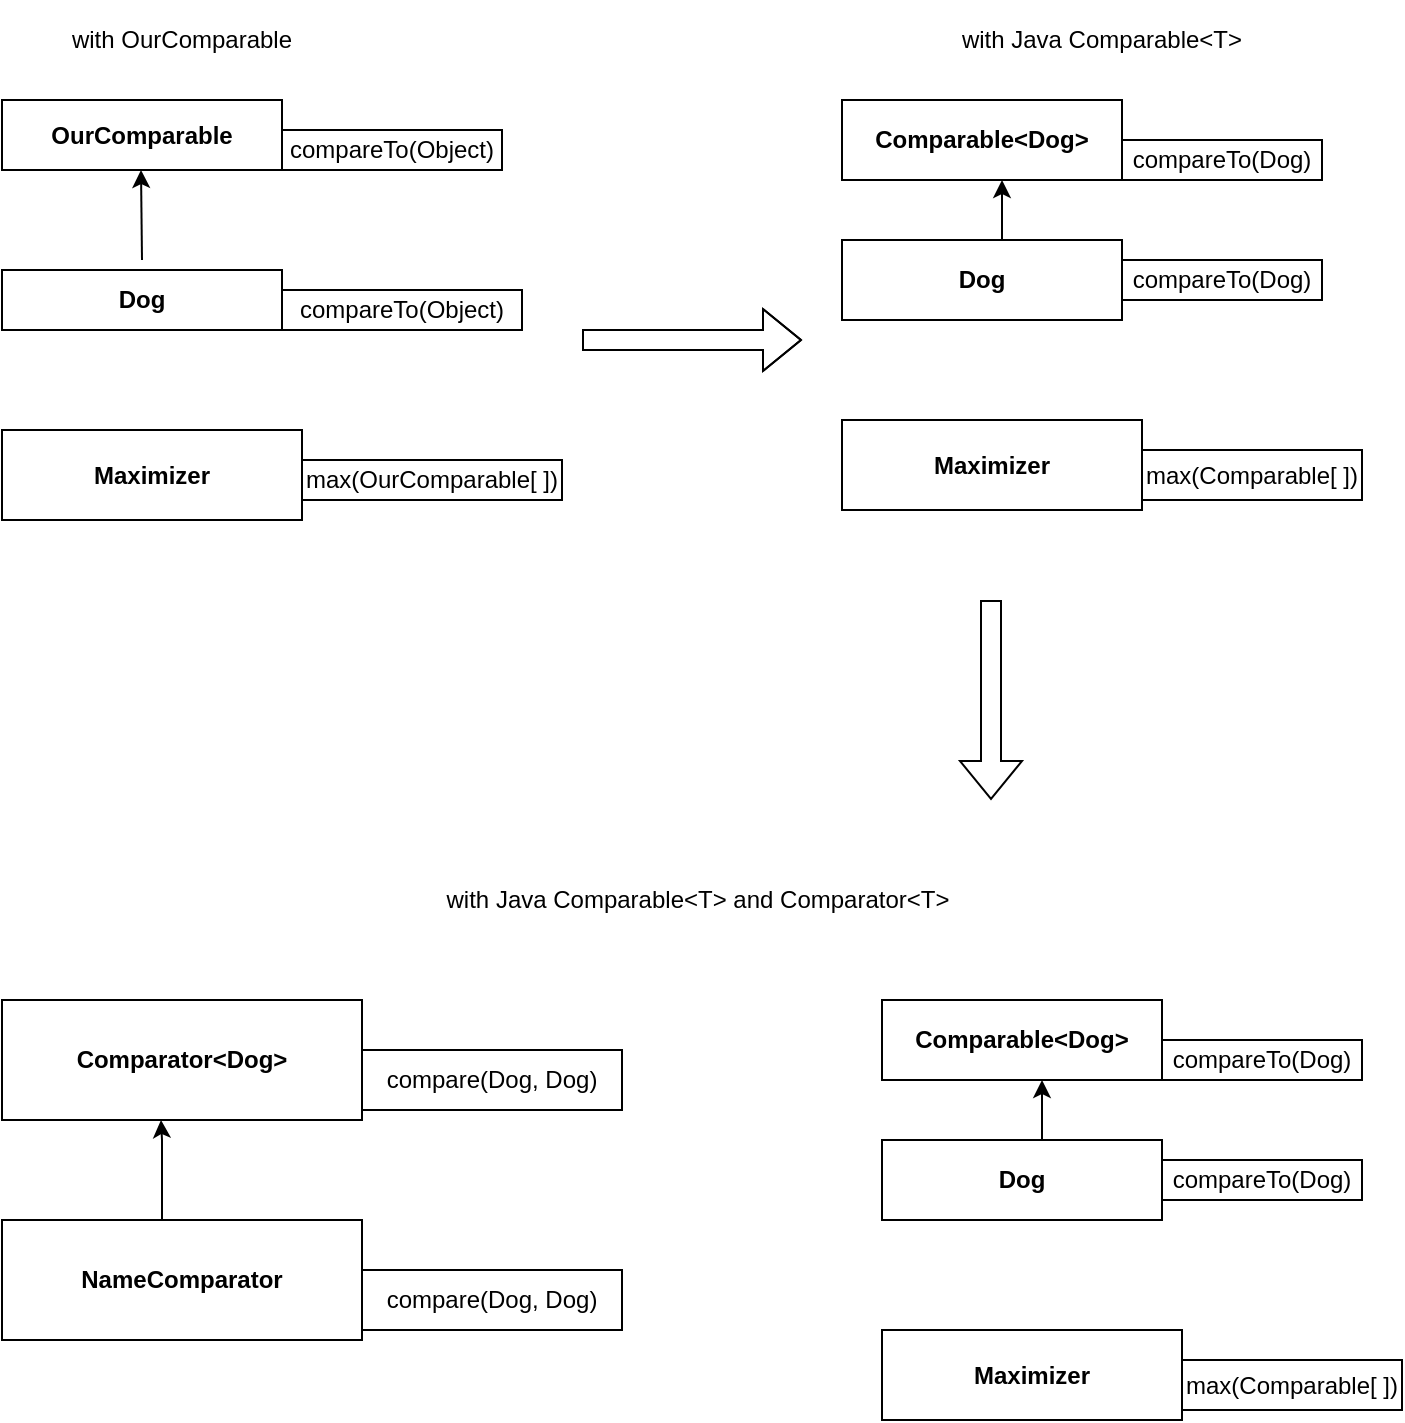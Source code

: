<mxfile version="17.1.3" type="github">
  <diagram id="C5RBs43oDa-KdzZeNtuy" name="Page-1">
    <mxGraphModel dx="1550" dy="856" grid="1" gridSize="10" guides="1" tooltips="1" connect="1" arrows="1" fold="1" page="1" pageScale="1" pageWidth="827" pageHeight="1169" math="0" shadow="0">
      <root>
        <mxCell id="WIyWlLk6GJQsqaUBKTNV-0" />
        <mxCell id="WIyWlLk6GJQsqaUBKTNV-1" parent="WIyWlLk6GJQsqaUBKTNV-0" />
        <mxCell id="xuw-7IgbEcyoNIdRHC2A-4" value="&lt;b&gt;OurComparable&lt;/b&gt;" style="rounded=0;whiteSpace=wrap;html=1;" parent="WIyWlLk6GJQsqaUBKTNV-1" vertex="1">
          <mxGeometry x="50" y="110" width="140" height="35" as="geometry" />
        </mxCell>
        <mxCell id="xuw-7IgbEcyoNIdRHC2A-5" value="&lt;span style=&quot;text-align: left&quot;&gt;compareTo(Object)&lt;/span&gt;" style="rounded=0;whiteSpace=wrap;html=1;" parent="WIyWlLk6GJQsqaUBKTNV-1" vertex="1">
          <mxGeometry x="190" y="125" width="110" height="20" as="geometry" />
        </mxCell>
        <mxCell id="xuw-7IgbEcyoNIdRHC2A-6" value="&lt;b&gt;Dog&lt;/b&gt;" style="rounded=0;whiteSpace=wrap;html=1;" parent="WIyWlLk6GJQsqaUBKTNV-1" vertex="1">
          <mxGeometry x="470" y="180" width="140" height="40" as="geometry" />
        </mxCell>
        <mxCell id="xuw-7IgbEcyoNIdRHC2A-7" value="&lt;span style=&quot;text-align: left&quot;&gt;compareTo(Dog)&lt;/span&gt;" style="rounded=0;whiteSpace=wrap;html=1;" parent="WIyWlLk6GJQsqaUBKTNV-1" vertex="1">
          <mxGeometry x="610" y="190" width="100" height="20" as="geometry" />
        </mxCell>
        <mxCell id="9hq599Uccc-IvX8OSh5c-0" value="&lt;b&gt;Comparable&amp;lt;Dog&amp;gt;&lt;/b&gt;" style="rounded=0;whiteSpace=wrap;html=1;" vertex="1" parent="WIyWlLk6GJQsqaUBKTNV-1">
          <mxGeometry x="470" y="110" width="140" height="40" as="geometry" />
        </mxCell>
        <mxCell id="9hq599Uccc-IvX8OSh5c-1" value="&lt;span style=&quot;text-align: left&quot;&gt;compareTo(Dog)&lt;/span&gt;" style="rounded=0;whiteSpace=wrap;html=1;" vertex="1" parent="WIyWlLk6GJQsqaUBKTNV-1">
          <mxGeometry x="610" y="130" width="100" height="20" as="geometry" />
        </mxCell>
        <mxCell id="9hq599Uccc-IvX8OSh5c-3" value="&lt;b&gt;Dog&lt;/b&gt;" style="rounded=0;whiteSpace=wrap;html=1;" vertex="1" parent="WIyWlLk6GJQsqaUBKTNV-1">
          <mxGeometry x="50" y="195" width="140" height="30" as="geometry" />
        </mxCell>
        <mxCell id="9hq599Uccc-IvX8OSh5c-4" value="&lt;span style=&quot;text-align: left&quot;&gt;compareTo(Object)&lt;/span&gt;" style="rounded=0;whiteSpace=wrap;html=1;" vertex="1" parent="WIyWlLk6GJQsqaUBKTNV-1">
          <mxGeometry x="190" y="205" width="120" height="20" as="geometry" />
        </mxCell>
        <mxCell id="9hq599Uccc-IvX8OSh5c-5" value="" style="endArrow=classic;html=1;rounded=0;" edge="1" parent="WIyWlLk6GJQsqaUBKTNV-1">
          <mxGeometry width="50" height="50" relative="1" as="geometry">
            <mxPoint x="120" y="190" as="sourcePoint" />
            <mxPoint x="119.5" y="145" as="targetPoint" />
            <Array as="points">
              <mxPoint x="119.5" y="190" />
            </Array>
          </mxGeometry>
        </mxCell>
        <mxCell id="9hq599Uccc-IvX8OSh5c-6" value="" style="shape=flexArrow;endArrow=classic;html=1;rounded=0;" edge="1" parent="WIyWlLk6GJQsqaUBKTNV-1">
          <mxGeometry width="50" height="50" relative="1" as="geometry">
            <mxPoint x="340" y="230" as="sourcePoint" />
            <mxPoint x="450" y="230" as="targetPoint" />
            <Array as="points">
              <mxPoint x="350" y="230" />
            </Array>
          </mxGeometry>
        </mxCell>
        <mxCell id="9hq599Uccc-IvX8OSh5c-7" value="with OurComparable" style="text;html=1;strokeColor=none;fillColor=none;align=center;verticalAlign=middle;whiteSpace=wrap;rounded=0;" vertex="1" parent="WIyWlLk6GJQsqaUBKTNV-1">
          <mxGeometry x="80" y="60" width="120" height="40" as="geometry" />
        </mxCell>
        <mxCell id="9hq599Uccc-IvX8OSh5c-8" value="with Java Comparable&amp;lt;T&amp;gt;" style="text;html=1;strokeColor=none;fillColor=none;align=center;verticalAlign=middle;whiteSpace=wrap;rounded=0;" vertex="1" parent="WIyWlLk6GJQsqaUBKTNV-1">
          <mxGeometry x="520" y="70" width="160" height="20" as="geometry" />
        </mxCell>
        <mxCell id="9hq599Uccc-IvX8OSh5c-9" value="" style="shape=flexArrow;endArrow=classic;html=1;rounded=0;" edge="1" parent="WIyWlLk6GJQsqaUBKTNV-1">
          <mxGeometry width="50" height="50" relative="1" as="geometry">
            <mxPoint x="544.5" y="360" as="sourcePoint" />
            <mxPoint x="544.5" y="460" as="targetPoint" />
          </mxGeometry>
        </mxCell>
        <mxCell id="9hq599Uccc-IvX8OSh5c-10" value="&lt;b&gt;Comparator&amp;lt;Dog&amp;gt;&lt;/b&gt;" style="rounded=0;whiteSpace=wrap;html=1;" vertex="1" parent="WIyWlLk6GJQsqaUBKTNV-1">
          <mxGeometry x="50" y="560" width="180" height="60" as="geometry" />
        </mxCell>
        <mxCell id="9hq599Uccc-IvX8OSh5c-11" value="&lt;span style=&quot;text-align: left&quot;&gt;compare(Dog, Dog)&lt;/span&gt;" style="rounded=0;whiteSpace=wrap;html=1;" vertex="1" parent="WIyWlLk6GJQsqaUBKTNV-1">
          <mxGeometry x="230" y="585" width="130" height="30" as="geometry" />
        </mxCell>
        <mxCell id="9hq599Uccc-IvX8OSh5c-12" value="&lt;b&gt;NameComparator&lt;/b&gt;" style="rounded=0;whiteSpace=wrap;html=1;" vertex="1" parent="WIyWlLk6GJQsqaUBKTNV-1">
          <mxGeometry x="50" y="670" width="180" height="60" as="geometry" />
        </mxCell>
        <mxCell id="9hq599Uccc-IvX8OSh5c-13" value="&lt;span style=&quot;text-align: left&quot;&gt;compare(Dog, Dog)&lt;/span&gt;" style="rounded=0;whiteSpace=wrap;html=1;" vertex="1" parent="WIyWlLk6GJQsqaUBKTNV-1">
          <mxGeometry x="230" y="695" width="130" height="30" as="geometry" />
        </mxCell>
        <mxCell id="9hq599Uccc-IvX8OSh5c-14" value="" style="endArrow=classic;html=1;rounded=0;" edge="1" parent="WIyWlLk6GJQsqaUBKTNV-1">
          <mxGeometry width="50" height="50" relative="1" as="geometry">
            <mxPoint x="130" y="670" as="sourcePoint" />
            <mxPoint x="129.5" y="620" as="targetPoint" />
            <Array as="points">
              <mxPoint x="130" y="630" />
            </Array>
          </mxGeometry>
        </mxCell>
        <mxCell id="9hq599Uccc-IvX8OSh5c-17" value="" style="endArrow=classic;html=1;rounded=0;" edge="1" parent="WIyWlLk6GJQsqaUBKTNV-1">
          <mxGeometry width="50" height="50" relative="1" as="geometry">
            <mxPoint x="550" y="180" as="sourcePoint" />
            <mxPoint x="550" y="150" as="targetPoint" />
          </mxGeometry>
        </mxCell>
        <mxCell id="9hq599Uccc-IvX8OSh5c-18" value="&lt;b&gt;Maximizer&lt;/b&gt;" style="rounded=0;whiteSpace=wrap;html=1;" vertex="1" parent="WIyWlLk6GJQsqaUBKTNV-1">
          <mxGeometry x="470" y="270" width="150" height="45" as="geometry" />
        </mxCell>
        <mxCell id="9hq599Uccc-IvX8OSh5c-19" value="&lt;span style=&quot;text-align: left&quot;&gt;max(Comparable[ ])&lt;/span&gt;" style="rounded=0;whiteSpace=wrap;html=1;" vertex="1" parent="WIyWlLk6GJQsqaUBKTNV-1">
          <mxGeometry x="620" y="285" width="110" height="25" as="geometry" />
        </mxCell>
        <mxCell id="9hq599Uccc-IvX8OSh5c-20" value="&lt;b&gt;Maximizer&lt;/b&gt;" style="rounded=0;whiteSpace=wrap;html=1;" vertex="1" parent="WIyWlLk6GJQsqaUBKTNV-1">
          <mxGeometry x="50" y="275" width="150" height="45" as="geometry" />
        </mxCell>
        <mxCell id="9hq599Uccc-IvX8OSh5c-21" value="&lt;span style=&quot;text-align: left&quot;&gt;max(OurComparable[ ])&lt;/span&gt;" style="rounded=0;whiteSpace=wrap;html=1;" vertex="1" parent="WIyWlLk6GJQsqaUBKTNV-1">
          <mxGeometry x="200" y="290" width="130" height="20" as="geometry" />
        </mxCell>
        <mxCell id="9hq599Uccc-IvX8OSh5c-24" value="&lt;b&gt;Dog&lt;/b&gt;" style="rounded=0;whiteSpace=wrap;html=1;" vertex="1" parent="WIyWlLk6GJQsqaUBKTNV-1">
          <mxGeometry x="490" y="630" width="140" height="40" as="geometry" />
        </mxCell>
        <mxCell id="9hq599Uccc-IvX8OSh5c-25" value="&lt;span style=&quot;text-align: left&quot;&gt;compareTo(Dog)&lt;/span&gt;" style="rounded=0;whiteSpace=wrap;html=1;" vertex="1" parent="WIyWlLk6GJQsqaUBKTNV-1">
          <mxGeometry x="630" y="640" width="100" height="20" as="geometry" />
        </mxCell>
        <mxCell id="9hq599Uccc-IvX8OSh5c-26" value="&lt;b&gt;Comparable&amp;lt;Dog&amp;gt;&lt;/b&gt;" style="rounded=0;whiteSpace=wrap;html=1;" vertex="1" parent="WIyWlLk6GJQsqaUBKTNV-1">
          <mxGeometry x="490" y="560" width="140" height="40" as="geometry" />
        </mxCell>
        <mxCell id="9hq599Uccc-IvX8OSh5c-27" value="&lt;span style=&quot;text-align: left&quot;&gt;compareTo(Dog)&lt;/span&gt;" style="rounded=0;whiteSpace=wrap;html=1;" vertex="1" parent="WIyWlLk6GJQsqaUBKTNV-1">
          <mxGeometry x="630" y="580" width="100" height="20" as="geometry" />
        </mxCell>
        <mxCell id="9hq599Uccc-IvX8OSh5c-28" value="with Java Comparable&amp;lt;T&amp;gt; and Comparator&amp;lt;T&amp;gt;" style="text;html=1;strokeColor=none;fillColor=none;align=center;verticalAlign=middle;whiteSpace=wrap;rounded=0;" vertex="1" parent="WIyWlLk6GJQsqaUBKTNV-1">
          <mxGeometry x="230" y="500" width="336" height="20" as="geometry" />
        </mxCell>
        <mxCell id="9hq599Uccc-IvX8OSh5c-29" value="" style="endArrow=classic;html=1;rounded=0;" edge="1" parent="WIyWlLk6GJQsqaUBKTNV-1">
          <mxGeometry width="50" height="50" relative="1" as="geometry">
            <mxPoint x="570" y="630" as="sourcePoint" />
            <mxPoint x="570" y="600" as="targetPoint" />
          </mxGeometry>
        </mxCell>
        <mxCell id="9hq599Uccc-IvX8OSh5c-30" value="&lt;b&gt;Maximizer&lt;/b&gt;" style="rounded=0;whiteSpace=wrap;html=1;" vertex="1" parent="WIyWlLk6GJQsqaUBKTNV-1">
          <mxGeometry x="490" y="725" width="150" height="45" as="geometry" />
        </mxCell>
        <mxCell id="9hq599Uccc-IvX8OSh5c-31" value="&lt;span style=&quot;text-align: left&quot;&gt;max(Comparable[ ])&lt;/span&gt;" style="rounded=0;whiteSpace=wrap;html=1;" vertex="1" parent="WIyWlLk6GJQsqaUBKTNV-1">
          <mxGeometry x="640" y="740" width="110" height="25" as="geometry" />
        </mxCell>
      </root>
    </mxGraphModel>
  </diagram>
</mxfile>
